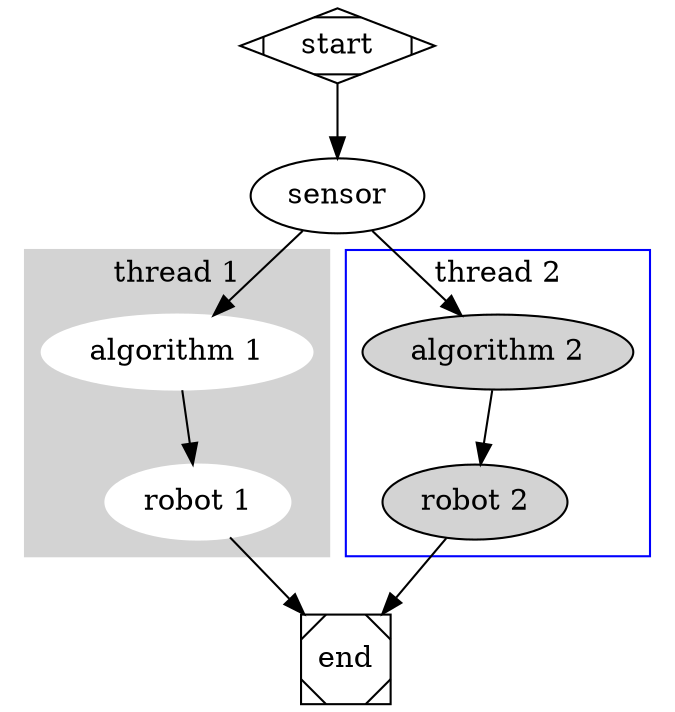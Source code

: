 digraph G {

    subgraph cluster_0 {
        style=filled;
        color=lightgrey;
        node [style=filled,color=white];
        "algorithm 1" -> "robot 1";
        label = "thread 1";
    }

    subgraph cluster_1 {
        node [style=filled];
        "algorithm 2" -> "robot 2";
        label = "thread 2";
        color=blue
    }
    start -> sensor;
    sensor -> "algorithm 1";
    sensor -> "algorithm 2";
    "robot 1" -> end;
    "robot 2" -> end;

    start [shape=Mdiamond];
    end [shape=Msquare];
}